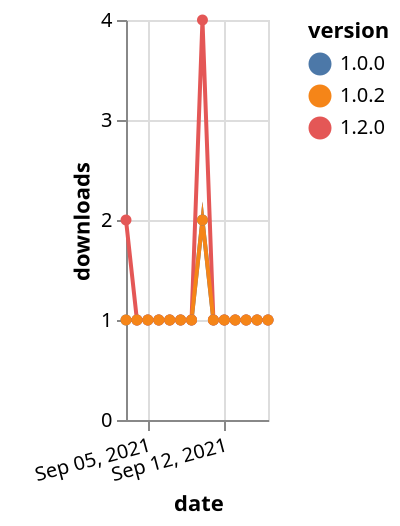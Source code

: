 {"$schema": "https://vega.github.io/schema/vega-lite/v5.json", "description": "A simple bar chart with embedded data.", "data": {"values": [{"date": "2021-09-03", "total": 145, "delta": 1, "version": "1.0.0"}, {"date": "2021-09-04", "total": 146, "delta": 1, "version": "1.0.0"}, {"date": "2021-09-05", "total": 147, "delta": 1, "version": "1.0.0"}, {"date": "2021-09-06", "total": 148, "delta": 1, "version": "1.0.0"}, {"date": "2021-09-07", "total": 149, "delta": 1, "version": "1.0.0"}, {"date": "2021-09-08", "total": 150, "delta": 1, "version": "1.0.0"}, {"date": "2021-09-09", "total": 151, "delta": 1, "version": "1.0.0"}, {"date": "2021-09-10", "total": 153, "delta": 2, "version": "1.0.0"}, {"date": "2021-09-11", "total": 154, "delta": 1, "version": "1.0.0"}, {"date": "2021-09-12", "total": 155, "delta": 1, "version": "1.0.0"}, {"date": "2021-09-13", "total": 156, "delta": 1, "version": "1.0.0"}, {"date": "2021-09-14", "total": 157, "delta": 1, "version": "1.0.0"}, {"date": "2021-09-15", "total": 158, "delta": 1, "version": "1.0.0"}, {"date": "2021-09-16", "total": 159, "delta": 1, "version": "1.0.0"}, {"date": "2021-09-03", "total": 129, "delta": 2, "version": "1.2.0"}, {"date": "2021-09-04", "total": 130, "delta": 1, "version": "1.2.0"}, {"date": "2021-09-05", "total": 131, "delta": 1, "version": "1.2.0"}, {"date": "2021-09-06", "total": 132, "delta": 1, "version": "1.2.0"}, {"date": "2021-09-07", "total": 133, "delta": 1, "version": "1.2.0"}, {"date": "2021-09-08", "total": 134, "delta": 1, "version": "1.2.0"}, {"date": "2021-09-09", "total": 135, "delta": 1, "version": "1.2.0"}, {"date": "2021-09-10", "total": 139, "delta": 4, "version": "1.2.0"}, {"date": "2021-09-11", "total": 140, "delta": 1, "version": "1.2.0"}, {"date": "2021-09-12", "total": 141, "delta": 1, "version": "1.2.0"}, {"date": "2021-09-13", "total": 142, "delta": 1, "version": "1.2.0"}, {"date": "2021-09-14", "total": 143, "delta": 1, "version": "1.2.0"}, {"date": "2021-09-15", "total": 144, "delta": 1, "version": "1.2.0"}, {"date": "2021-09-16", "total": 145, "delta": 1, "version": "1.2.0"}, {"date": "2021-09-03", "total": 130, "delta": 1, "version": "1.0.2"}, {"date": "2021-09-04", "total": 131, "delta": 1, "version": "1.0.2"}, {"date": "2021-09-05", "total": 132, "delta": 1, "version": "1.0.2"}, {"date": "2021-09-06", "total": 133, "delta": 1, "version": "1.0.2"}, {"date": "2021-09-07", "total": 134, "delta": 1, "version": "1.0.2"}, {"date": "2021-09-08", "total": 135, "delta": 1, "version": "1.0.2"}, {"date": "2021-09-09", "total": 136, "delta": 1, "version": "1.0.2"}, {"date": "2021-09-10", "total": 138, "delta": 2, "version": "1.0.2"}, {"date": "2021-09-11", "total": 139, "delta": 1, "version": "1.0.2"}, {"date": "2021-09-12", "total": 140, "delta": 1, "version": "1.0.2"}, {"date": "2021-09-13", "total": 141, "delta": 1, "version": "1.0.2"}, {"date": "2021-09-14", "total": 142, "delta": 1, "version": "1.0.2"}, {"date": "2021-09-15", "total": 143, "delta": 1, "version": "1.0.2"}, {"date": "2021-09-16", "total": 144, "delta": 1, "version": "1.0.2"}]}, "width": "container", "mark": {"type": "line", "point": {"filled": true}}, "encoding": {"x": {"field": "date", "type": "temporal", "timeUnit": "yearmonthdate", "title": "date", "axis": {"labelAngle": -15}}, "y": {"field": "delta", "type": "quantitative", "title": "downloads"}, "color": {"field": "version", "type": "nominal"}, "tooltip": {"field": "delta"}}}